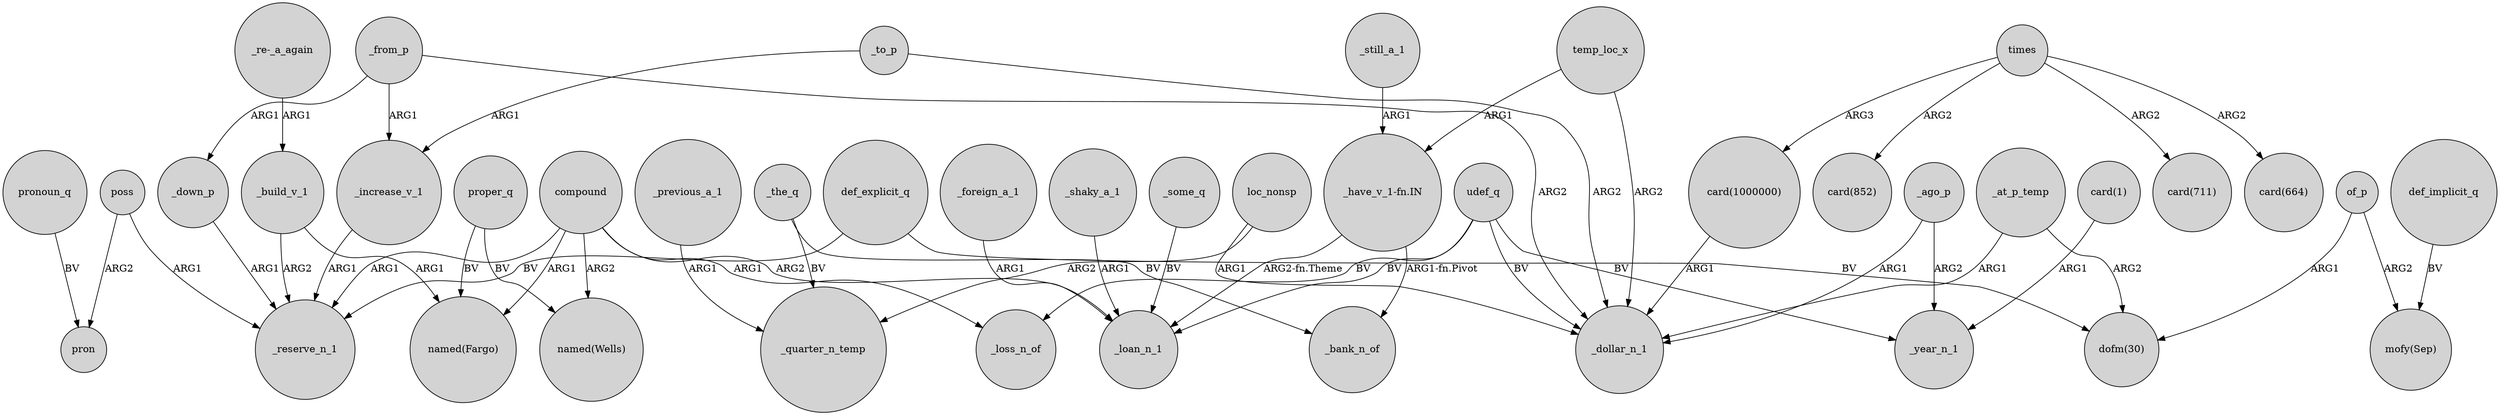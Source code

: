 digraph {
	node [shape=circle style=filled]
	"card(1000000)" -> _dollar_n_1 [label=ARG1]
	proper_q -> "named(Fargo)" [label=BV]
	_to_p -> _dollar_n_1 [label=ARG2]
	poss -> pron [label=ARG2]
	_from_p -> _increase_v_1 [label=ARG1]
	_foreign_a_1 -> _loan_n_1 [label=ARG1]
	_at_p_temp -> "dofm(30)" [label=ARG2]
	_from_p -> _down_p [label=ARG1]
	_build_v_1 -> _reserve_n_1 [label=ARG2]
	compound -> "named(Fargo)" [label=ARG1]
	loc_nonsp -> _quarter_n_temp [label=ARG2]
	_the_q -> _quarter_n_temp [label=BV]
	_increase_v_1 -> _reserve_n_1 [label=ARG1]
	of_p -> "mofy(Sep)" [label=ARG2]
	_still_a_1 -> "_have_v_1-fn.IN" [label=ARG1]
	compound -> _loan_n_1 [label=ARG2]
	proper_q -> "named(Wells)" [label=BV]
	times -> "card(852)" [label=ARG2]
	def_explicit_q -> "dofm(30)" [label=BV]
	pronoun_q -> pron [label=BV]
	_ago_p -> _year_n_1 [label=ARG2]
	"_have_v_1-fn.IN" -> _bank_n_of [label="ARG1-fn.Pivot"]
	times -> "card(711)" [label=ARG2]
	_the_q -> _bank_n_of [label=BV]
	compound -> _reserve_n_1 [label=ARG1]
	_build_v_1 -> "named(Fargo)" [label=ARG1]
	"_re-_a_again" -> _build_v_1 [label=ARG1]
	times -> "card(1000000)" [label=ARG3]
	compound -> "named(Wells)" [label=ARG2]
	"_have_v_1-fn.IN" -> _loan_n_1 [label="ARG2-fn.Theme"]
	def_implicit_q -> "mofy(Sep)" [label=BV]
	times -> "card(664)" [label=ARG2]
	_previous_a_1 -> _quarter_n_temp [label=ARG1]
	_down_p -> _reserve_n_1 [label=ARG1]
	poss -> _reserve_n_1 [label=ARG1]
	_ago_p -> _dollar_n_1 [label=ARG1]
	temp_loc_x -> "_have_v_1-fn.IN" [label=ARG1]
	"card(1)" -> _year_n_1 [label=ARG1]
	udef_q -> _year_n_1 [label=BV]
	compound -> _loss_n_of [label=ARG1]
	_shaky_a_1 -> _loan_n_1 [label=ARG1]
	_at_p_temp -> _dollar_n_1 [label=ARG1]
	_some_q -> _loan_n_1 [label=BV]
	udef_q -> _dollar_n_1 [label=BV]
	_to_p -> _increase_v_1 [label=ARG1]
	temp_loc_x -> _dollar_n_1 [label=ARG2]
	_from_p -> _dollar_n_1 [label=ARG2]
	of_p -> "dofm(30)" [label=ARG1]
	loc_nonsp -> _dollar_n_1 [label=ARG1]
	udef_q -> _loss_n_of [label=BV]
	udef_q -> _loan_n_1 [label=BV]
	def_explicit_q -> _reserve_n_1 [label=BV]
}
